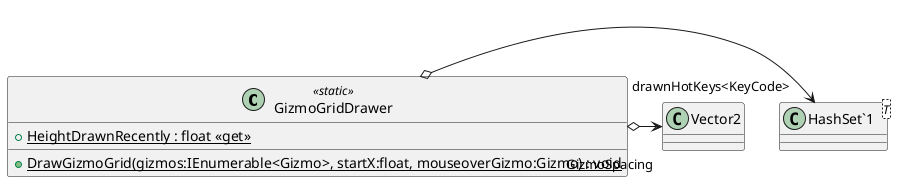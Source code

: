 @startuml
class GizmoGridDrawer <<static>> {
    + {static} HeightDrawnRecently : float <<get>>
    + {static} DrawGizmoGrid(gizmos:IEnumerable<Gizmo>, startX:float, mouseoverGizmo:Gizmo) : void
}
class "HashSet`1"<T> {
}
GizmoGridDrawer o-> "drawnHotKeys<KeyCode>" "HashSet`1"
GizmoGridDrawer o-> "GizmoSpacing" Vector2
@enduml
